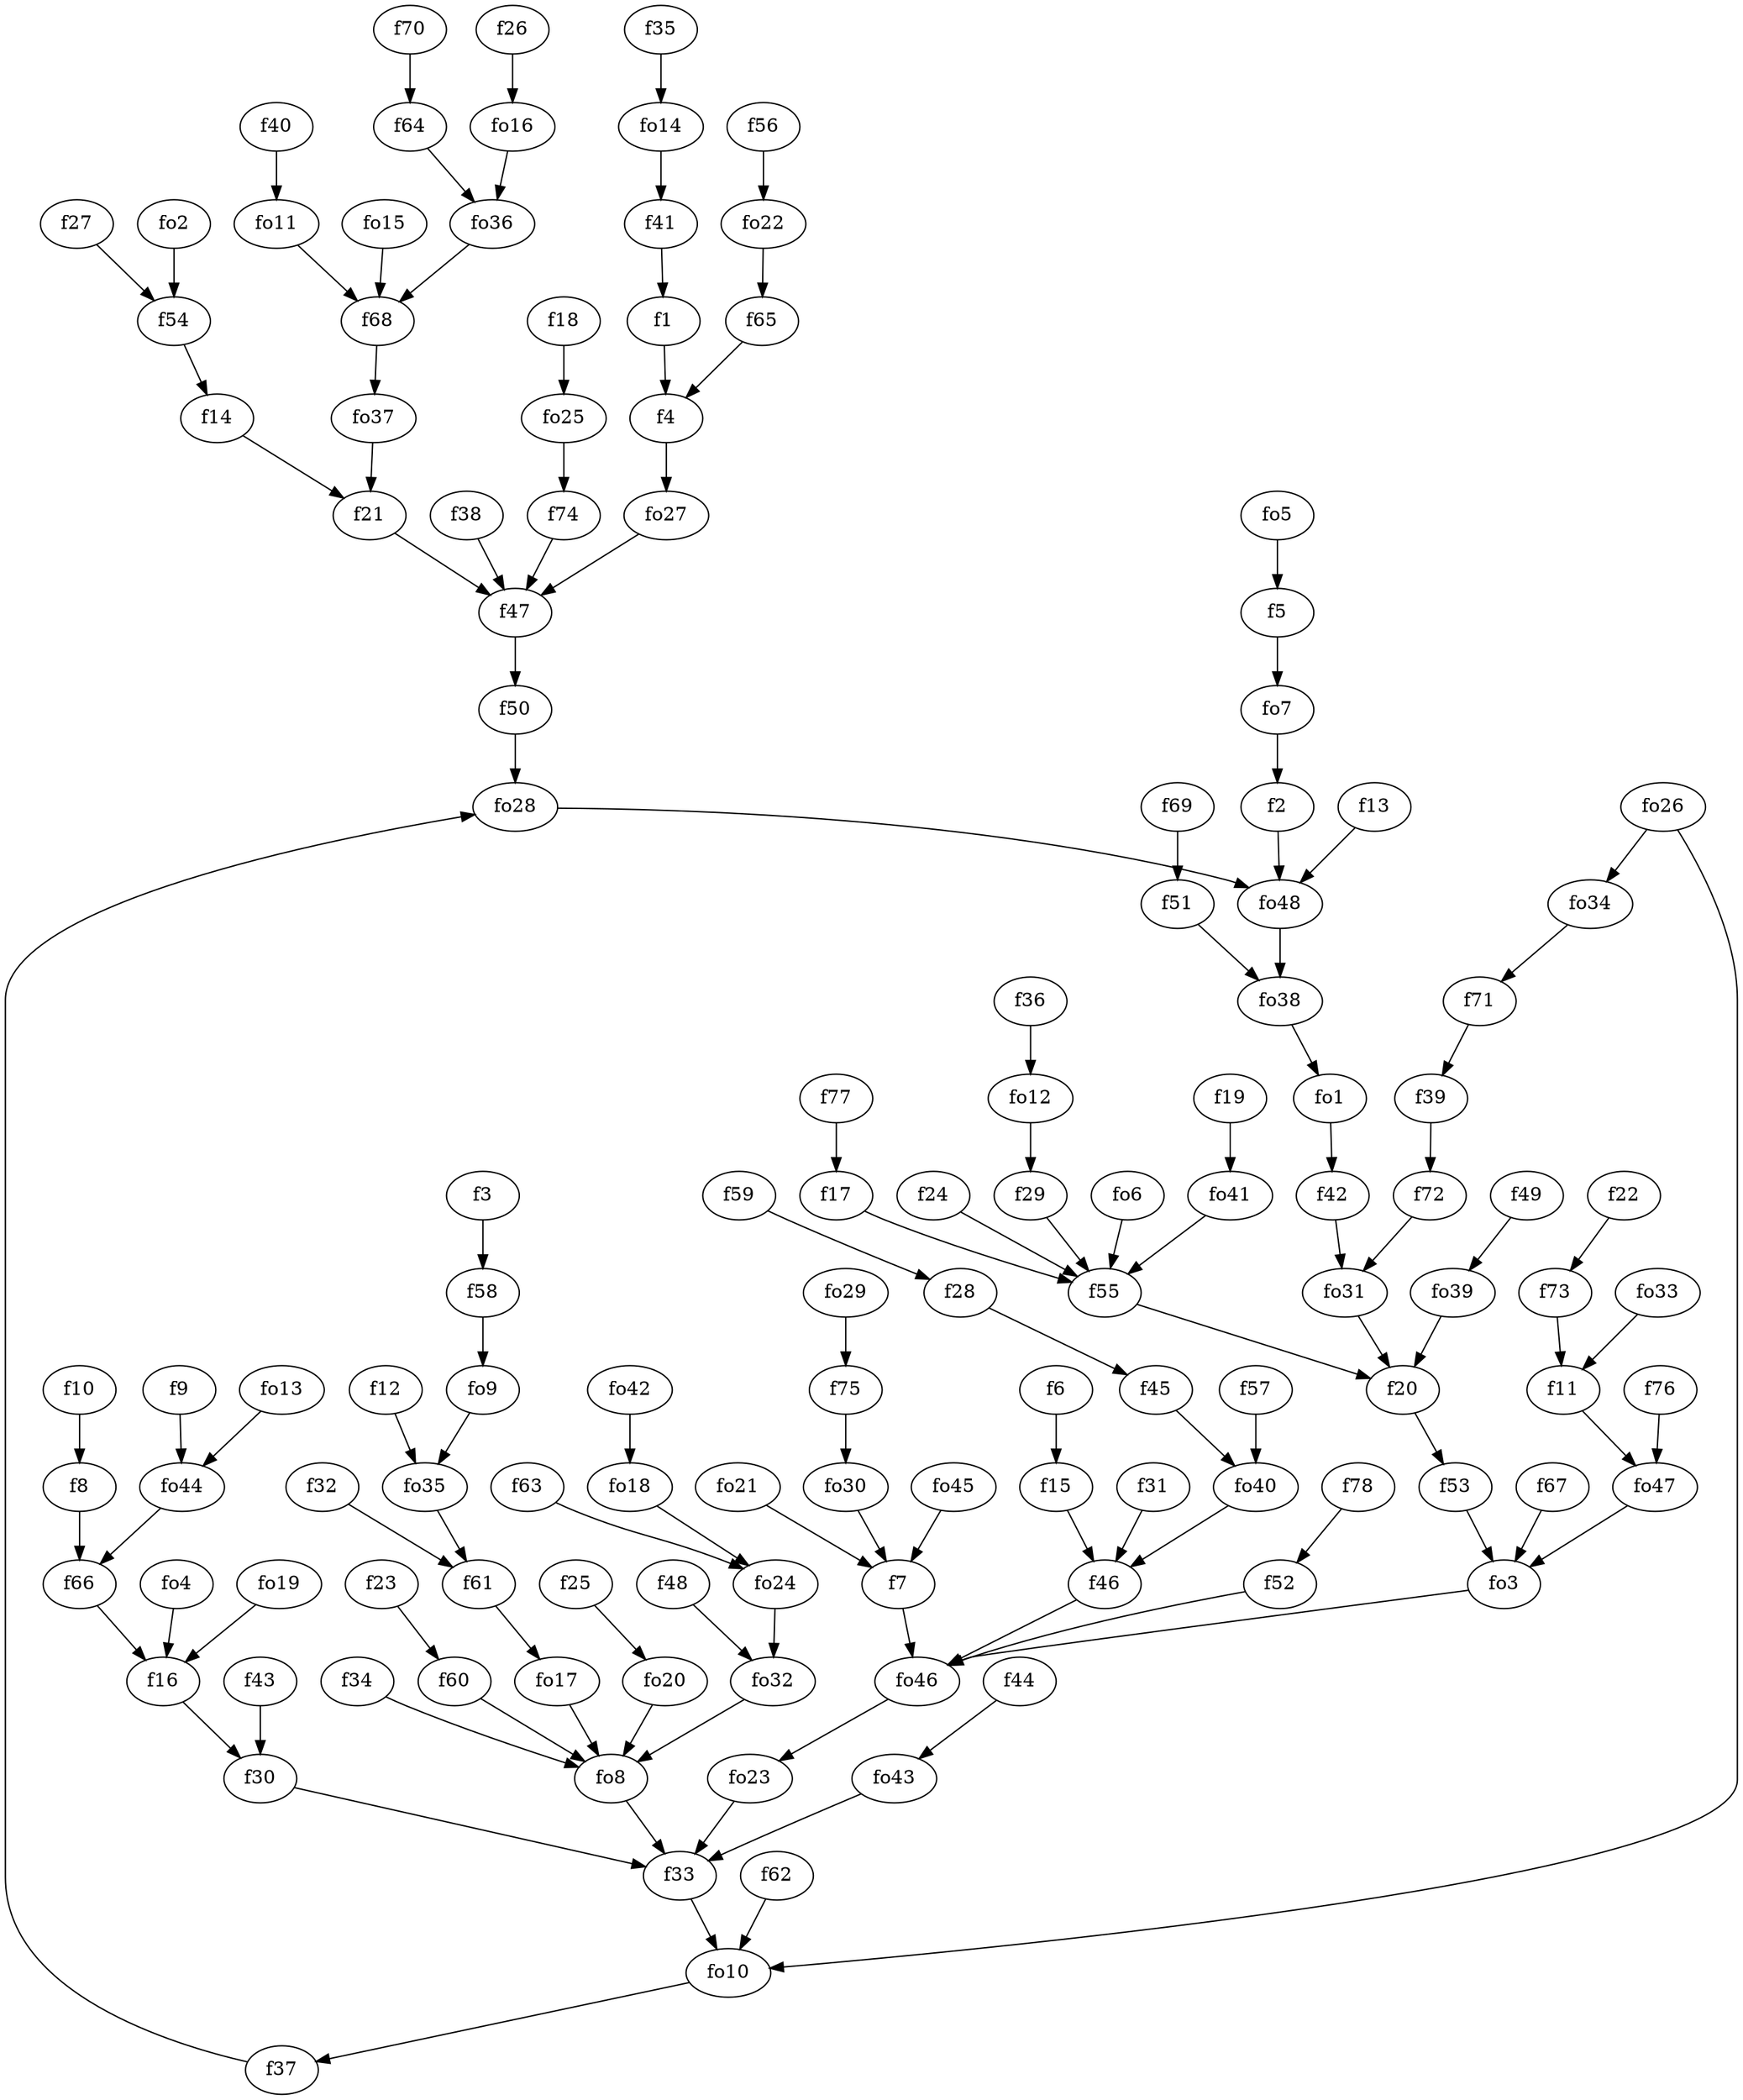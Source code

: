 strict digraph  {
f1;
f2;
f3;
f4;
f5;
f6;
f7;
f8;
f9;
f10;
f11;
f12;
f13;
f14;
f15;
f16;
f17;
f18;
f19;
f20;
f21;
f22;
f23;
f24;
f25;
f26;
f27;
f28;
f29;
f30;
f31;
f32;
f33;
f34;
f35;
f36;
f37;
f38;
f39;
f40;
f41;
f42;
f43;
f44;
f45;
f46;
f47;
f48;
f49;
f50;
f51;
f52;
f53;
f54;
f55;
f56;
f57;
f58;
f59;
f60;
f61;
f62;
f63;
f64;
f65;
f66;
f67;
f68;
f69;
f70;
f71;
f72;
f73;
f74;
f75;
f76;
f77;
f78;
fo1;
fo2;
fo3;
fo4;
fo5;
fo6;
fo7;
fo8;
fo9;
fo10;
fo11;
fo12;
fo13;
fo14;
fo15;
fo16;
fo17;
fo18;
fo19;
fo20;
fo21;
fo22;
fo23;
fo24;
fo25;
fo26;
fo27;
fo28;
fo29;
fo30;
fo31;
fo32;
fo33;
fo34;
fo35;
fo36;
fo37;
fo38;
fo39;
fo40;
fo41;
fo42;
fo43;
fo44;
fo45;
fo46;
fo47;
fo48;
f1 -> f4  [weight=2];
f2 -> fo48  [weight=2];
f3 -> f58  [weight=2];
f4 -> fo27  [weight=2];
f5 -> fo7  [weight=2];
f6 -> f15  [weight=2];
f7 -> fo46  [weight=2];
f8 -> f66  [weight=2];
f9 -> fo44  [weight=2];
f10 -> f8  [weight=2];
f11 -> fo47  [weight=2];
f12 -> fo35  [weight=2];
f13 -> fo48  [weight=2];
f14 -> f21  [weight=2];
f15 -> f46  [weight=2];
f16 -> f30  [weight=2];
f17 -> f55  [weight=2];
f18 -> fo25  [weight=2];
f19 -> fo41  [weight=2];
f20 -> f53  [weight=2];
f21 -> f47  [weight=2];
f22 -> f73  [weight=2];
f23 -> f60  [weight=2];
f24 -> f55  [weight=2];
f25 -> fo20  [weight=2];
f26 -> fo16  [weight=2];
f27 -> f54  [weight=2];
f28 -> f45  [weight=2];
f29 -> f55  [weight=2];
f30 -> f33  [weight=2];
f31 -> f46  [weight=2];
f32 -> f61  [weight=2];
f33 -> fo10  [weight=2];
f34 -> fo8  [weight=2];
f35 -> fo14  [weight=2];
f36 -> fo12  [weight=2];
f37 -> fo28  [weight=2];
f38 -> f47  [weight=2];
f39 -> f72  [weight=2];
f40 -> fo11  [weight=2];
f41 -> f1  [weight=2];
f42 -> fo31  [weight=2];
f43 -> f30  [weight=2];
f44 -> fo43  [weight=2];
f45 -> fo40  [weight=2];
f46 -> fo46  [weight=2];
f47 -> f50  [weight=2];
f48 -> fo32  [weight=2];
f49 -> fo39  [weight=2];
f50 -> fo28  [weight=2];
f51 -> fo38  [weight=2];
f52 -> fo46  [weight=2];
f53 -> fo3  [weight=2];
f54 -> f14  [weight=2];
f55 -> f20  [weight=2];
f56 -> fo22  [weight=2];
f57 -> fo40  [weight=2];
f58 -> fo9  [weight=2];
f59 -> f28  [weight=2];
f60 -> fo8  [weight=2];
f61 -> fo17  [weight=2];
f62 -> fo10  [weight=2];
f63 -> fo24  [weight=2];
f64 -> fo36  [weight=2];
f65 -> f4  [weight=2];
f66 -> f16  [weight=2];
f67 -> fo3  [weight=2];
f68 -> fo37  [weight=2];
f69 -> f51  [weight=2];
f70 -> f64  [weight=2];
f71 -> f39  [weight=2];
f72 -> fo31  [weight=2];
f73 -> f11  [weight=2];
f74 -> f47  [weight=2];
f75 -> fo30  [weight=2];
f76 -> fo47  [weight=2];
f77 -> f17  [weight=2];
f78 -> f52  [weight=2];
fo1 -> f42  [weight=2];
fo2 -> f54  [weight=2];
fo3 -> fo46  [weight=2];
fo4 -> f16  [weight=2];
fo5 -> f5  [weight=2];
fo6 -> f55  [weight=2];
fo7 -> f2  [weight=2];
fo8 -> f33  [weight=2];
fo9 -> fo35  [weight=2];
fo10 -> f37  [weight=2];
fo11 -> f68  [weight=2];
fo12 -> f29  [weight=2];
fo13 -> fo44  [weight=2];
fo14 -> f41  [weight=2];
fo15 -> f68  [weight=2];
fo16 -> fo36  [weight=2];
fo17 -> fo8  [weight=2];
fo18 -> fo24  [weight=2];
fo19 -> f16  [weight=2];
fo20 -> fo8  [weight=2];
fo21 -> f7  [weight=2];
fo22 -> f65  [weight=2];
fo23 -> f33  [weight=2];
fo24 -> fo32  [weight=2];
fo25 -> f74  [weight=2];
fo26 -> fo34  [weight=2];
fo26 -> fo10  [weight=2];
fo27 -> f47  [weight=2];
fo28 -> fo48  [weight=2];
fo29 -> f75  [weight=2];
fo30 -> f7  [weight=2];
fo31 -> f20  [weight=2];
fo32 -> fo8  [weight=2];
fo33 -> f11  [weight=2];
fo34 -> f71  [weight=2];
fo35 -> f61  [weight=2];
fo36 -> f68  [weight=2];
fo37 -> f21  [weight=2];
fo38 -> fo1  [weight=2];
fo39 -> f20  [weight=2];
fo40 -> f46  [weight=2];
fo41 -> f55  [weight=2];
fo42 -> fo18  [weight=2];
fo43 -> f33  [weight=2];
fo44 -> f66  [weight=2];
fo45 -> f7  [weight=2];
fo46 -> fo23  [weight=2];
fo47 -> fo3  [weight=2];
fo48 -> fo38  [weight=2];
}
